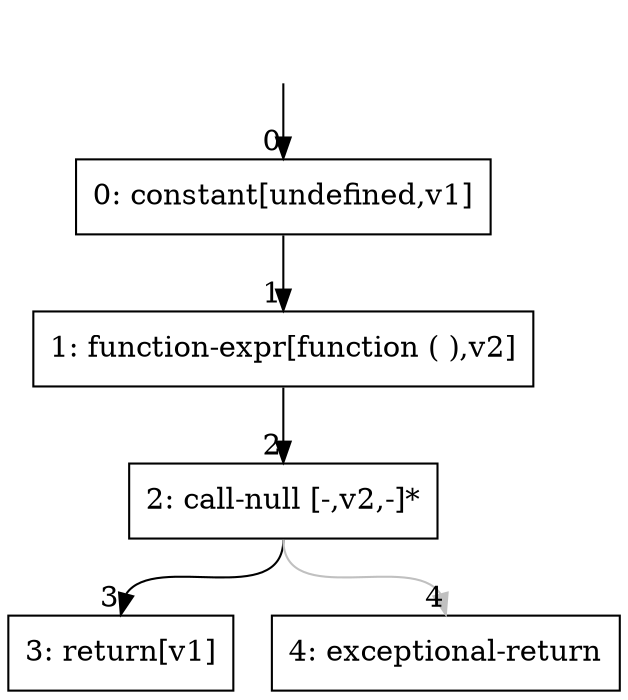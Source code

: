 digraph {
rankdir="TD"
BB_entry0[shape=none,label=""];
BB_entry0 -> BB0 [tailport=s, headport=n, headlabel="    0"]
BB0 [shape=record label="{0: constant[undefined,v1]}" ] 
BB0 -> BB1 [tailport=s, headport=n, headlabel="      1"]
BB1 [shape=record label="{1: function-expr[function ( ),v2]}" ] 
BB1 -> BB2 [tailport=s, headport=n, headlabel="      2"]
BB2 [shape=record label="{2: call-null [-,v2,-]*}" ] 
BB2 -> BB3 [tailport=s, headport=n, headlabel="      3"]
BB2 -> BB4 [tailport=s, headport=n, color=gray, headlabel="      4"]
BB3 [shape=record label="{3: return[v1]}" ] 
BB4 [shape=record label="{4: exceptional-return}" ] 
}
